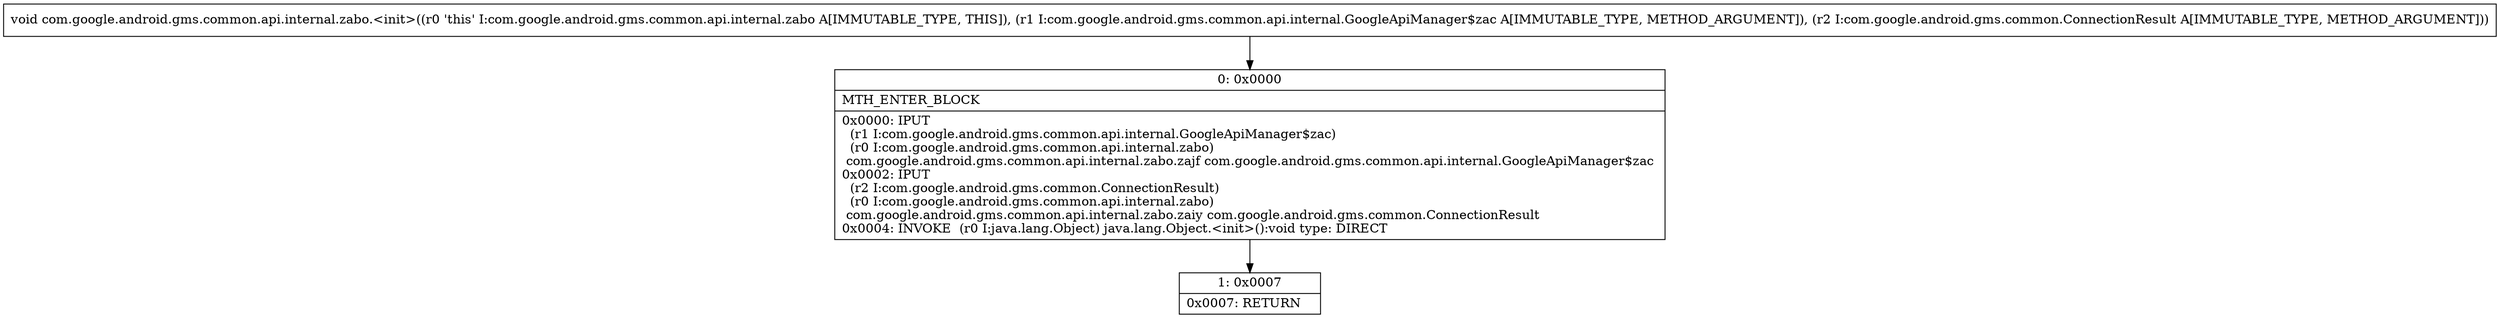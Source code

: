 digraph "CFG forcom.google.android.gms.common.api.internal.zabo.\<init\>(Lcom\/google\/android\/gms\/common\/api\/internal\/GoogleApiManager$zac;Lcom\/google\/android\/gms\/common\/ConnectionResult;)V" {
Node_0 [shape=record,label="{0\:\ 0x0000|MTH_ENTER_BLOCK\l|0x0000: IPUT  \l  (r1 I:com.google.android.gms.common.api.internal.GoogleApiManager$zac)\l  (r0 I:com.google.android.gms.common.api.internal.zabo)\l com.google.android.gms.common.api.internal.zabo.zajf com.google.android.gms.common.api.internal.GoogleApiManager$zac \l0x0002: IPUT  \l  (r2 I:com.google.android.gms.common.ConnectionResult)\l  (r0 I:com.google.android.gms.common.api.internal.zabo)\l com.google.android.gms.common.api.internal.zabo.zaiy com.google.android.gms.common.ConnectionResult \l0x0004: INVOKE  (r0 I:java.lang.Object) java.lang.Object.\<init\>():void type: DIRECT \l}"];
Node_1 [shape=record,label="{1\:\ 0x0007|0x0007: RETURN   \l}"];
MethodNode[shape=record,label="{void com.google.android.gms.common.api.internal.zabo.\<init\>((r0 'this' I:com.google.android.gms.common.api.internal.zabo A[IMMUTABLE_TYPE, THIS]), (r1 I:com.google.android.gms.common.api.internal.GoogleApiManager$zac A[IMMUTABLE_TYPE, METHOD_ARGUMENT]), (r2 I:com.google.android.gms.common.ConnectionResult A[IMMUTABLE_TYPE, METHOD_ARGUMENT])) }"];
MethodNode -> Node_0;
Node_0 -> Node_1;
}

